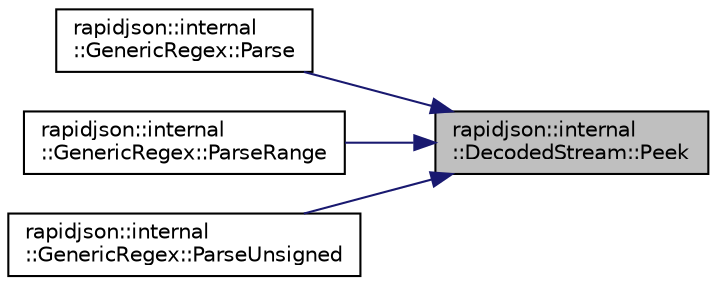 digraph "rapidjson::internal::DecodedStream::Peek"
{
 // INTERACTIVE_SVG=YES
 // LATEX_PDF_SIZE
  edge [fontname="Helvetica",fontsize="10",labelfontname="Helvetica",labelfontsize="10"];
  node [fontname="Helvetica",fontsize="10",shape=record];
  rankdir="RL";
  Node5 [label="rapidjson::internal\l::DecodedStream::Peek",height=0.2,width=0.4,color="black", fillcolor="grey75", style="filled", fontcolor="black",tooltip=" "];
  Node5 -> Node6 [dir="back",color="midnightblue",fontsize="10",style="solid",fontname="Helvetica"];
  Node6 [label="rapidjson::internal\l::GenericRegex::Parse",height=0.2,width=0.4,color="black", fillcolor="white", style="filled",URL="$classrapidjson_1_1internal_1_1_generic_regex.html#a9cc3606d931a530fc9c2619cf266f789",tooltip=" "];
  Node5 -> Node7 [dir="back",color="midnightblue",fontsize="10",style="solid",fontname="Helvetica"];
  Node7 [label="rapidjson::internal\l::GenericRegex::ParseRange",height=0.2,width=0.4,color="black", fillcolor="white", style="filled",URL="$classrapidjson_1_1internal_1_1_generic_regex.html#a026d39ed3817f87cb287a6f8fa7fc92b",tooltip=" "];
  Node5 -> Node8 [dir="back",color="midnightblue",fontsize="10",style="solid",fontname="Helvetica"];
  Node8 [label="rapidjson::internal\l::GenericRegex::ParseUnsigned",height=0.2,width=0.4,color="black", fillcolor="white", style="filled",URL="$classrapidjson_1_1internal_1_1_generic_regex.html#add633802029c121872583a66981ae148",tooltip=" "];
}

